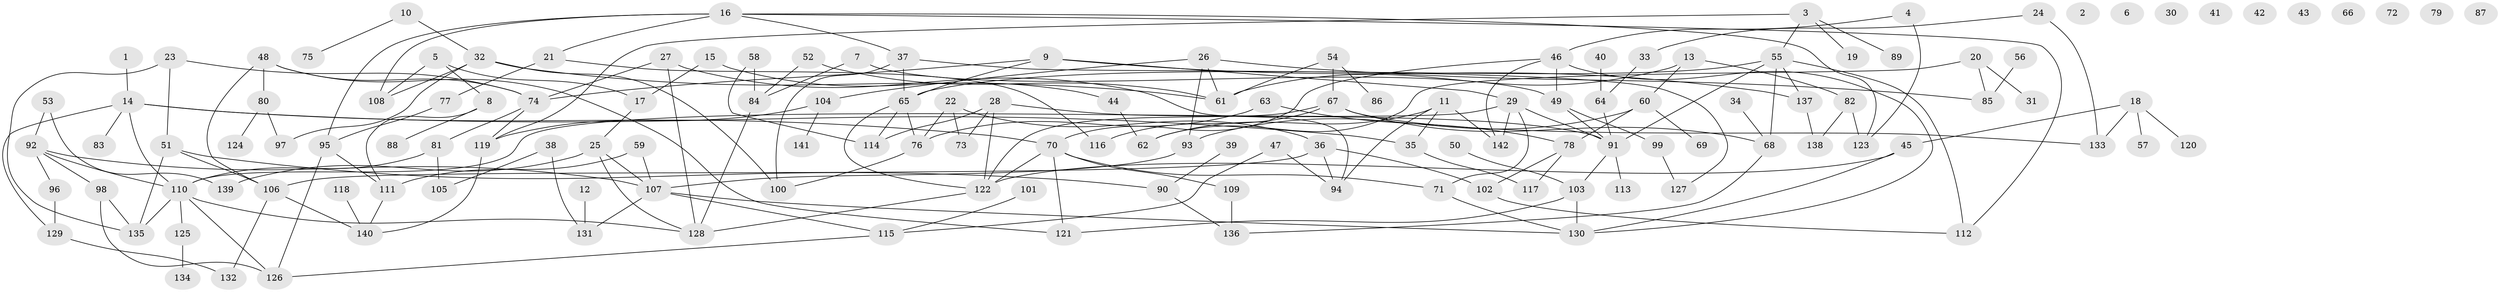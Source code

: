 // Generated by graph-tools (version 1.1) at 2025/33/03/09/25 02:33:57]
// undirected, 142 vertices, 200 edges
graph export_dot {
graph [start="1"]
  node [color=gray90,style=filled];
  1;
  2;
  3;
  4;
  5;
  6;
  7;
  8;
  9;
  10;
  11;
  12;
  13;
  14;
  15;
  16;
  17;
  18;
  19;
  20;
  21;
  22;
  23;
  24;
  25;
  26;
  27;
  28;
  29;
  30;
  31;
  32;
  33;
  34;
  35;
  36;
  37;
  38;
  39;
  40;
  41;
  42;
  43;
  44;
  45;
  46;
  47;
  48;
  49;
  50;
  51;
  52;
  53;
  54;
  55;
  56;
  57;
  58;
  59;
  60;
  61;
  62;
  63;
  64;
  65;
  66;
  67;
  68;
  69;
  70;
  71;
  72;
  73;
  74;
  75;
  76;
  77;
  78;
  79;
  80;
  81;
  82;
  83;
  84;
  85;
  86;
  87;
  88;
  89;
  90;
  91;
  92;
  93;
  94;
  95;
  96;
  97;
  98;
  99;
  100;
  101;
  102;
  103;
  104;
  105;
  106;
  107;
  108;
  109;
  110;
  111;
  112;
  113;
  114;
  115;
  116;
  117;
  118;
  119;
  120;
  121;
  122;
  123;
  124;
  125;
  126;
  127;
  128;
  129;
  130;
  131;
  132;
  133;
  134;
  135;
  136;
  137;
  138;
  139;
  140;
  141;
  142;
  1 -- 14;
  3 -- 19;
  3 -- 55;
  3 -- 89;
  3 -- 119;
  4 -- 46;
  4 -- 123;
  5 -- 8;
  5 -- 17;
  5 -- 108;
  7 -- 49;
  7 -- 84;
  8 -- 88;
  8 -- 111;
  9 -- 29;
  9 -- 65;
  9 -- 74;
  9 -- 137;
  10 -- 32;
  10 -- 75;
  11 -- 35;
  11 -- 62;
  11 -- 94;
  11 -- 142;
  12 -- 131;
  13 -- 60;
  13 -- 61;
  13 -- 82;
  14 -- 35;
  14 -- 70;
  14 -- 83;
  14 -- 110;
  14 -- 129;
  15 -- 17;
  15 -- 44;
  16 -- 21;
  16 -- 37;
  16 -- 95;
  16 -- 108;
  16 -- 112;
  16 -- 123;
  17 -- 25;
  18 -- 45;
  18 -- 57;
  18 -- 120;
  18 -- 133;
  20 -- 31;
  20 -- 62;
  20 -- 85;
  21 -- 77;
  21 -- 116;
  22 -- 36;
  22 -- 73;
  22 -- 76;
  23 -- 51;
  23 -- 74;
  23 -- 135;
  24 -- 33;
  24 -- 133;
  25 -- 107;
  25 -- 128;
  25 -- 139;
  26 -- 61;
  26 -- 85;
  26 -- 93;
  26 -- 104;
  27 -- 74;
  27 -- 94;
  27 -- 128;
  28 -- 73;
  28 -- 91;
  28 -- 114;
  28 -- 122;
  29 -- 71;
  29 -- 91;
  29 -- 110;
  29 -- 142;
  32 -- 61;
  32 -- 97;
  32 -- 100;
  32 -- 108;
  33 -- 64;
  34 -- 68;
  35 -- 117;
  36 -- 94;
  36 -- 102;
  36 -- 106;
  37 -- 65;
  37 -- 100;
  37 -- 127;
  38 -- 105;
  38 -- 131;
  39 -- 90;
  40 -- 64;
  44 -- 62;
  45 -- 122;
  45 -- 130;
  46 -- 49;
  46 -- 70;
  46 -- 130;
  46 -- 142;
  47 -- 94;
  47 -- 115;
  48 -- 74;
  48 -- 80;
  48 -- 106;
  48 -- 121;
  49 -- 91;
  49 -- 99;
  50 -- 103;
  51 -- 90;
  51 -- 106;
  51 -- 135;
  52 -- 61;
  52 -- 84;
  53 -- 92;
  53 -- 139;
  54 -- 61;
  54 -- 67;
  54 -- 86;
  55 -- 65;
  55 -- 68;
  55 -- 91;
  55 -- 112;
  55 -- 137;
  56 -- 85;
  58 -- 84;
  58 -- 114;
  59 -- 107;
  59 -- 111;
  60 -- 69;
  60 -- 78;
  60 -- 93;
  63 -- 76;
  63 -- 78;
  64 -- 91;
  65 -- 76;
  65 -- 114;
  65 -- 122;
  67 -- 68;
  67 -- 116;
  67 -- 122;
  67 -- 133;
  68 -- 136;
  70 -- 71;
  70 -- 109;
  70 -- 121;
  70 -- 122;
  71 -- 130;
  74 -- 81;
  74 -- 119;
  76 -- 100;
  77 -- 95;
  78 -- 102;
  78 -- 117;
  80 -- 97;
  80 -- 124;
  81 -- 105;
  81 -- 110;
  82 -- 123;
  82 -- 138;
  84 -- 128;
  90 -- 136;
  91 -- 103;
  91 -- 113;
  92 -- 96;
  92 -- 98;
  92 -- 107;
  92 -- 110;
  93 -- 107;
  95 -- 111;
  95 -- 126;
  96 -- 129;
  98 -- 126;
  98 -- 135;
  99 -- 127;
  101 -- 115;
  102 -- 112;
  103 -- 121;
  103 -- 130;
  104 -- 119;
  104 -- 141;
  106 -- 132;
  106 -- 140;
  107 -- 115;
  107 -- 130;
  107 -- 131;
  109 -- 136;
  110 -- 125;
  110 -- 126;
  110 -- 128;
  110 -- 135;
  111 -- 140;
  115 -- 126;
  118 -- 140;
  119 -- 140;
  122 -- 128;
  125 -- 134;
  129 -- 132;
  137 -- 138;
}
